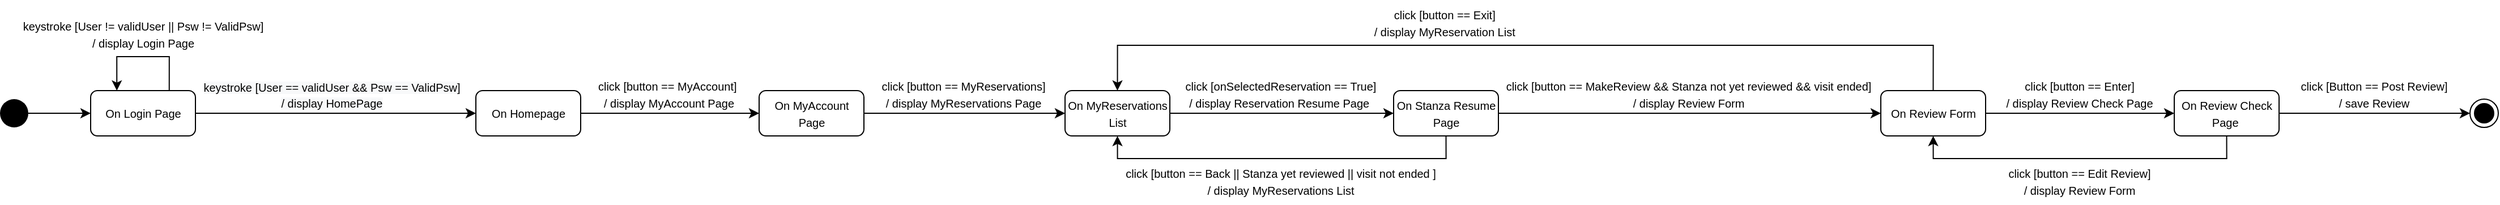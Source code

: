 <mxfile version="14.0.1" type="github">
  <diagram id="xbRaA5l_0iceEt46TK0b" name="Page-1">
    <mxGraphModel dx="2031" dy="1089" grid="1" gridSize="10" guides="1" tooltips="1" connect="1" arrows="1" fold="1" page="1" pageScale="1" pageWidth="1169" pageHeight="827" math="0" shadow="0">
      <root>
        <mxCell id="0" />
        <mxCell id="1" parent="0" />
        <mxCell id="gDaYZ-myov2PqWbHqzSd-16" style="edgeStyle=orthogonalEdgeStyle;rounded=0;orthogonalLoop=1;jettySize=auto;html=1;" edge="1" parent="1" source="gDaYZ-myov2PqWbHqzSd-1" target="gDaYZ-myov2PqWbHqzSd-6">
          <mxGeometry relative="1" as="geometry" />
        </mxCell>
        <mxCell id="gDaYZ-myov2PqWbHqzSd-1" value="" style="ellipse;fillColor=#000000;strokeColor=none;" vertex="1" parent="1">
          <mxGeometry x="60" y="267.5" width="25" height="25" as="geometry" />
        </mxCell>
        <mxCell id="gDaYZ-myov2PqWbHqzSd-2" value="" style="ellipse;html=1;shape=endState;fillColor=#000000;strokeColor=#000000;" vertex="1" parent="1">
          <mxGeometry x="2240" y="267.5" width="25" height="25" as="geometry" />
        </mxCell>
        <mxCell id="gDaYZ-myov2PqWbHqzSd-19" style="edgeStyle=orthogonalEdgeStyle;rounded=0;orthogonalLoop=1;jettySize=auto;html=1;exitX=1;exitY=0.5;exitDx=0;exitDy=0;" edge="1" parent="1" source="gDaYZ-myov2PqWbHqzSd-6" target="gDaYZ-myov2PqWbHqzSd-7">
          <mxGeometry relative="1" as="geometry" />
        </mxCell>
        <mxCell id="gDaYZ-myov2PqWbHqzSd-6" value="&lt;span style=&quot;font-size: 10px&quot;&gt;On Login Page&lt;/span&gt;" style="rounded=1;whiteSpace=wrap;html=1;strokeWidth=1;" vertex="1" parent="1">
          <mxGeometry x="140" y="260" width="92.5" height="40" as="geometry" />
        </mxCell>
        <mxCell id="gDaYZ-myov2PqWbHqzSd-25" style="edgeStyle=orthogonalEdgeStyle;rounded=0;orthogonalLoop=1;jettySize=auto;html=1;exitX=1;exitY=0.5;exitDx=0;exitDy=0;entryX=0;entryY=0.5;entryDx=0;entryDy=0;" edge="1" parent="1" source="gDaYZ-myov2PqWbHqzSd-7" target="gDaYZ-myov2PqWbHqzSd-8">
          <mxGeometry relative="1" as="geometry" />
        </mxCell>
        <mxCell id="gDaYZ-myov2PqWbHqzSd-7" value="&lt;span style=&quot;font-size: 10px&quot;&gt;On Homepage&lt;/span&gt;" style="rounded=1;whiteSpace=wrap;html=1;strokeWidth=1;" vertex="1" parent="1">
          <mxGeometry x="480" y="260" width="92.5" height="40" as="geometry" />
        </mxCell>
        <mxCell id="gDaYZ-myov2PqWbHqzSd-27" style="edgeStyle=orthogonalEdgeStyle;rounded=0;orthogonalLoop=1;jettySize=auto;html=1;entryX=0;entryY=0.5;entryDx=0;entryDy=0;" edge="1" parent="1" source="gDaYZ-myov2PqWbHqzSd-8" target="gDaYZ-myov2PqWbHqzSd-10">
          <mxGeometry relative="1" as="geometry" />
        </mxCell>
        <mxCell id="gDaYZ-myov2PqWbHqzSd-8" value="&lt;span style=&quot;font-size: 10px&quot;&gt;On MyAccount Page&lt;/span&gt;" style="rounded=1;whiteSpace=wrap;html=1;strokeWidth=1;" vertex="1" parent="1">
          <mxGeometry x="730" y="260" width="92.5" height="40" as="geometry" />
        </mxCell>
        <mxCell id="gDaYZ-myov2PqWbHqzSd-29" style="edgeStyle=orthogonalEdgeStyle;rounded=0;orthogonalLoop=1;jettySize=auto;html=1;entryX=0;entryY=0.5;entryDx=0;entryDy=0;" edge="1" parent="1" source="gDaYZ-myov2PqWbHqzSd-10" target="gDaYZ-myov2PqWbHqzSd-12">
          <mxGeometry relative="1" as="geometry" />
        </mxCell>
        <mxCell id="gDaYZ-myov2PqWbHqzSd-10" value="&lt;span style=&quot;font-size: 10px&quot;&gt;On MyReservations List&lt;/span&gt;" style="rounded=1;whiteSpace=wrap;html=1;strokeWidth=1;" vertex="1" parent="1">
          <mxGeometry x="1000" y="260" width="92.5" height="40" as="geometry" />
        </mxCell>
        <mxCell id="gDaYZ-myov2PqWbHqzSd-31" style="edgeStyle=orthogonalEdgeStyle;rounded=0;orthogonalLoop=1;jettySize=auto;html=1;" edge="1" parent="1" source="gDaYZ-myov2PqWbHqzSd-12" target="gDaYZ-myov2PqWbHqzSd-14">
          <mxGeometry relative="1" as="geometry" />
        </mxCell>
        <mxCell id="gDaYZ-myov2PqWbHqzSd-43" style="edgeStyle=orthogonalEdgeStyle;rounded=0;orthogonalLoop=1;jettySize=auto;html=1;exitX=0.5;exitY=1;exitDx=0;exitDy=0;entryX=0.5;entryY=1;entryDx=0;entryDy=0;" edge="1" parent="1" source="gDaYZ-myov2PqWbHqzSd-12" target="gDaYZ-myov2PqWbHqzSd-10">
          <mxGeometry relative="1" as="geometry" />
        </mxCell>
        <mxCell id="gDaYZ-myov2PqWbHqzSd-12" value="&lt;span style=&quot;font-size: 10px&quot;&gt;On Stanza Resume Page&lt;/span&gt;" style="rounded=1;whiteSpace=wrap;html=1;strokeWidth=1;" vertex="1" parent="1">
          <mxGeometry x="1290" y="260" width="92.5" height="40" as="geometry" />
        </mxCell>
        <mxCell id="gDaYZ-myov2PqWbHqzSd-34" style="edgeStyle=orthogonalEdgeStyle;rounded=0;orthogonalLoop=1;jettySize=auto;html=1;entryX=0;entryY=0.5;entryDx=0;entryDy=0;" edge="1" parent="1" source="gDaYZ-myov2PqWbHqzSd-14" target="gDaYZ-myov2PqWbHqzSd-15">
          <mxGeometry relative="1" as="geometry" />
        </mxCell>
        <mxCell id="gDaYZ-myov2PqWbHqzSd-45" style="edgeStyle=orthogonalEdgeStyle;rounded=0;orthogonalLoop=1;jettySize=auto;html=1;entryX=0.5;entryY=0;entryDx=0;entryDy=0;exitX=0.5;exitY=0;exitDx=0;exitDy=0;" edge="1" parent="1" source="gDaYZ-myov2PqWbHqzSd-14" target="gDaYZ-myov2PqWbHqzSd-10">
          <mxGeometry relative="1" as="geometry">
            <Array as="points">
              <mxPoint x="1766" y="220" />
              <mxPoint x="1046" y="220" />
            </Array>
          </mxGeometry>
        </mxCell>
        <mxCell id="gDaYZ-myov2PqWbHqzSd-14" value="&lt;span style=&quot;font-size: 10px&quot;&gt;On Review Form&lt;/span&gt;" style="rounded=1;whiteSpace=wrap;html=1;strokeWidth=1;" vertex="1" parent="1">
          <mxGeometry x="1720" y="260" width="92.5" height="40" as="geometry" />
        </mxCell>
        <mxCell id="gDaYZ-myov2PqWbHqzSd-35" style="edgeStyle=orthogonalEdgeStyle;rounded=0;orthogonalLoop=1;jettySize=auto;html=1;entryX=0.5;entryY=1;entryDx=0;entryDy=0;exitX=0.5;exitY=1;exitDx=0;exitDy=0;" edge="1" parent="1" source="gDaYZ-myov2PqWbHqzSd-15" target="gDaYZ-myov2PqWbHqzSd-14">
          <mxGeometry relative="1" as="geometry">
            <Array as="points">
              <mxPoint x="2025" y="320" />
              <mxPoint x="1766" y="320" />
            </Array>
          </mxGeometry>
        </mxCell>
        <mxCell id="gDaYZ-myov2PqWbHqzSd-39" style="edgeStyle=orthogonalEdgeStyle;rounded=0;orthogonalLoop=1;jettySize=auto;html=1;entryX=0;entryY=0.5;entryDx=0;entryDy=0;" edge="1" parent="1" source="gDaYZ-myov2PqWbHqzSd-15" target="gDaYZ-myov2PqWbHqzSd-2">
          <mxGeometry relative="1" as="geometry">
            <mxPoint x="2240" y="280" as="targetPoint" />
          </mxGeometry>
        </mxCell>
        <mxCell id="gDaYZ-myov2PqWbHqzSd-15" value="&lt;span style=&quot;font-size: 10px&quot;&gt;On Review Check Page&amp;nbsp;&lt;/span&gt;" style="rounded=1;whiteSpace=wrap;html=1;strokeWidth=1;" vertex="1" parent="1">
          <mxGeometry x="1979" y="260" width="92.5" height="40" as="geometry" />
        </mxCell>
        <mxCell id="gDaYZ-myov2PqWbHqzSd-18" value="&lt;font style=&quot;font-size: 10px&quot;&gt;keystroke [User != validUser || Psw != ValidPsw]&lt;br&gt;/ display Login Page&lt;/font&gt;" style="text;html=1;align=center;verticalAlign=middle;resizable=0;points=[];autosize=1;" vertex="1" parent="1">
          <mxGeometry x="71.25" y="190" width="230" height="40" as="geometry" />
        </mxCell>
        <mxCell id="gDaYZ-myov2PqWbHqzSd-20" value="&lt;font style=&quot;font-size: 10px&quot;&gt;&lt;span style=&quot;color: rgb(0 , 0 , 0) ; font-family: &amp;#34;helvetica&amp;#34; ; font-style: normal ; font-weight: 400 ; letter-spacing: normal ; text-indent: 0px ; text-transform: none ; word-spacing: 0px ; background-color: rgb(248 , 249 , 250) ; display: inline ; float: none&quot;&gt;keystroke [User == validUser &amp;amp;&amp;amp; Psw == ValidPsw]&lt;/span&gt;&lt;br style=&quot;color: rgb(0 , 0 , 0) ; font-family: &amp;#34;helvetica&amp;#34; ; font-style: normal ; font-weight: 400 ; letter-spacing: normal ; text-indent: 0px ; text-transform: none ; word-spacing: 0px ; background-color: rgb(248 , 249 , 250)&quot;&gt;&lt;span style=&quot;color: rgb(0 , 0 , 0) ; font-family: &amp;#34;helvetica&amp;#34; ; font-style: normal ; font-weight: 400 ; letter-spacing: normal ; text-indent: 0px ; text-transform: none ; word-spacing: 0px ; background-color: rgb(248 , 249 , 250) ; display: inline ; float: none&quot;&gt;/ display HomePage&lt;/span&gt;&lt;/font&gt;" style="text;whiteSpace=wrap;html=1;align=center;" vertex="1" parent="1">
          <mxGeometry x="232.5" y="242.5" width="240" height="50" as="geometry" />
        </mxCell>
        <mxCell id="gDaYZ-myov2PqWbHqzSd-22" style="edgeStyle=orthogonalEdgeStyle;rounded=0;orthogonalLoop=1;jettySize=auto;html=1;exitX=0.75;exitY=0;exitDx=0;exitDy=0;entryX=0.25;entryY=0;entryDx=0;entryDy=0;" edge="1" parent="1" source="gDaYZ-myov2PqWbHqzSd-6" target="gDaYZ-myov2PqWbHqzSd-6">
          <mxGeometry relative="1" as="geometry">
            <Array as="points">
              <mxPoint x="209" y="230" />
              <mxPoint x="163" y="230" />
            </Array>
          </mxGeometry>
        </mxCell>
        <mxCell id="gDaYZ-myov2PqWbHqzSd-26" value="&lt;font style=&quot;font-size: 10px&quot;&gt;click [button == MyAccount]&amp;nbsp;&lt;br&gt;/ display MyAccount Page&lt;br&gt;&lt;/font&gt;" style="text;html=1;align=center;verticalAlign=middle;resizable=0;points=[];autosize=1;" vertex="1" parent="1">
          <mxGeometry x="580" y="242.5" width="140" height="40" as="geometry" />
        </mxCell>
        <mxCell id="gDaYZ-myov2PqWbHqzSd-28" value="&lt;font style=&quot;font-size: 10px&quot;&gt;click [button == MyReservations]&lt;br&gt;/ display MyReservations Page&lt;br&gt;&lt;/font&gt;" style="text;html=1;align=center;verticalAlign=middle;resizable=0;points=[];autosize=1;" vertex="1" parent="1">
          <mxGeometry x="830" y="242.5" width="160" height="40" as="geometry" />
        </mxCell>
        <mxCell id="gDaYZ-myov2PqWbHqzSd-30" value="&lt;font size=&quot;1&quot;&gt;click [onSelectedReservation == True]&lt;br&gt;/ display Reservation Resume Page&amp;nbsp;&lt;/font&gt;" style="text;html=1;align=center;verticalAlign=middle;resizable=0;points=[];autosize=1;" vertex="1" parent="1">
          <mxGeometry x="1100" y="242.5" width="180" height="40" as="geometry" />
        </mxCell>
        <mxCell id="gDaYZ-myov2PqWbHqzSd-32" value="&lt;font style=&quot;font-size: 10px&quot;&gt;click [button == MakeReview &amp;amp;&amp;amp; Stanza not yet reviewed &amp;amp;&amp;amp; visit ended]&lt;br&gt;/ display Review Form&lt;br&gt;&lt;/font&gt;" style="text;html=1;align=center;verticalAlign=middle;resizable=0;points=[];autosize=1;" vertex="1" parent="1">
          <mxGeometry x="1380" y="242.5" width="340" height="40" as="geometry" />
        </mxCell>
        <mxCell id="gDaYZ-myov2PqWbHqzSd-36" value="&lt;font style=&quot;font-size: 10px&quot;&gt;click [button == Edit Review]&lt;br&gt;/ display Review Form&lt;br&gt;&lt;/font&gt;" style="text;html=1;align=center;verticalAlign=middle;resizable=0;points=[];autosize=1;" vertex="1" parent="1">
          <mxGeometry x="1825" y="320" width="140" height="40" as="geometry" />
        </mxCell>
        <mxCell id="gDaYZ-myov2PqWbHqzSd-40" value="&lt;font size=&quot;1&quot;&gt;click [Button == Post Review]&lt;br&gt;/ save Review&lt;br&gt;&lt;/font&gt;" style="text;html=1;align=center;verticalAlign=middle;resizable=0;points=[];autosize=1;" vertex="1" parent="1">
          <mxGeometry x="2080" y="242.5" width="150" height="40" as="geometry" />
        </mxCell>
        <mxCell id="gDaYZ-myov2PqWbHqzSd-41" value="&lt;font size=&quot;1&quot;&gt;click [button == Enter]&lt;br&gt;/ display Review Check Page&lt;br&gt;&lt;/font&gt;" style="text;html=1;align=center;verticalAlign=middle;resizable=0;points=[];autosize=1;" vertex="1" parent="1">
          <mxGeometry x="1820" y="242.5" width="150" height="40" as="geometry" />
        </mxCell>
        <mxCell id="gDaYZ-myov2PqWbHqzSd-44" value="&lt;font style=&quot;font-size: 10px&quot;&gt;click [button == Back || Stanza yet reviewed || visit not ended ]&lt;br&gt;/ display MyReservations List&lt;br&gt;&lt;/font&gt;" style="text;html=1;align=center;verticalAlign=middle;resizable=0;points=[];autosize=1;" vertex="1" parent="1">
          <mxGeometry x="1045" y="320" width="290" height="40" as="geometry" />
        </mxCell>
        <mxCell id="gDaYZ-myov2PqWbHqzSd-46" value="&lt;font size=&quot;1&quot;&gt;click [button == Exit]&amp;nbsp;&lt;br&gt;/ display MyReservation List&amp;nbsp;&lt;br&gt;&lt;/font&gt;" style="text;html=1;align=center;verticalAlign=middle;resizable=0;points=[];autosize=1;" vertex="1" parent="1">
          <mxGeometry x="1266.25" y="180" width="140" height="40" as="geometry" />
        </mxCell>
      </root>
    </mxGraphModel>
  </diagram>
</mxfile>

